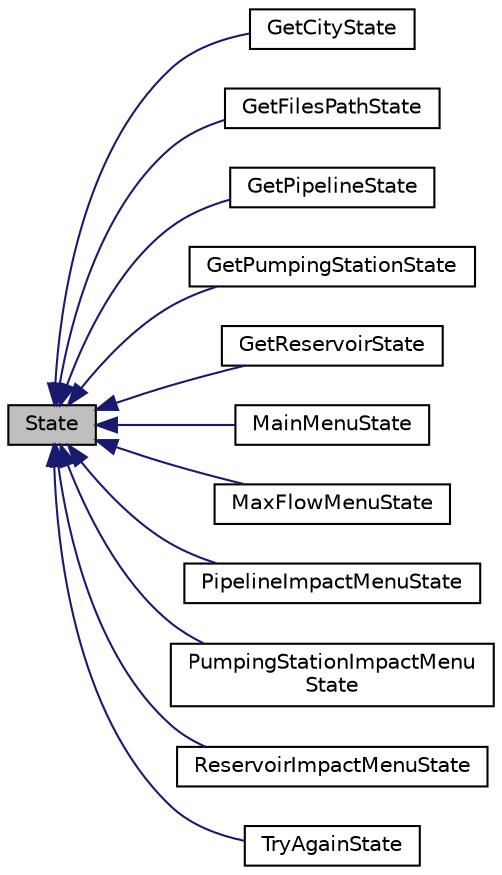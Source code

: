 digraph "State"
{
 // LATEX_PDF_SIZE
  edge [fontname="Helvetica",fontsize="10",labelfontname="Helvetica",labelfontsize="10"];
  node [fontname="Helvetica",fontsize="10",shape=record];
  rankdir="LR";
  Node1 [label="State",height=0.2,width=0.4,color="black", fillcolor="grey75", style="filled", fontcolor="black",tooltip="Abstract base class representing an app state within the water supply analysis system."];
  Node1 -> Node2 [dir="back",color="midnightblue",fontsize="10",style="solid",fontname="Helvetica"];
  Node2 [label="GetCityState",height=0.2,width=0.4,color="black", fillcolor="white", style="filled",URL="$class_get_city_state.html",tooltip="Class that represents a state for obtaining the network cities."];
  Node1 -> Node3 [dir="back",color="midnightblue",fontsize="10",style="solid",fontname="Helvetica"];
  Node3 [label="GetFilesPathState",height=0.2,width=0.4,color="black", fillcolor="white", style="filled",URL="$class_get_files_path_state.html",tooltip="Class that represents a state for obtaining the network files path."];
  Node1 -> Node4 [dir="back",color="midnightblue",fontsize="10",style="solid",fontname="Helvetica"];
  Node4 [label="GetPipelineState",height=0.2,width=0.4,color="black", fillcolor="white", style="filled",URL="$class_get_pipeline_state.html",tooltip="Class that represents a state for obtaining the network pipelines."];
  Node1 -> Node5 [dir="back",color="midnightblue",fontsize="10",style="solid",fontname="Helvetica"];
  Node5 [label="GetPumpingStationState",height=0.2,width=0.4,color="black", fillcolor="white", style="filled",URL="$class_get_pumping_station_state.html",tooltip="Class that represents a state for obtaining the network pumping stations."];
  Node1 -> Node6 [dir="back",color="midnightblue",fontsize="10",style="solid",fontname="Helvetica"];
  Node6 [label="GetReservoirState",height=0.2,width=0.4,color="black", fillcolor="white", style="filled",URL="$class_get_reservoir_state.html",tooltip="Class that represents a state for obtaining the network reservoirs."];
  Node1 -> Node7 [dir="back",color="midnightblue",fontsize="10",style="solid",fontname="Helvetica"];
  Node7 [label="MainMenuState",height=0.2,width=0.4,color="black", fillcolor="white", style="filled",URL="$class_main_menu_state.html",tooltip="Class representing the main menu state of the water supply analysis system."];
  Node1 -> Node8 [dir="back",color="midnightblue",fontsize="10",style="solid",fontname="Helvetica"];
  Node8 [label="MaxFlowMenuState",height=0.2,width=0.4,color="black", fillcolor="white", style="filled",URL="$class_max_flow_menu_state.html",tooltip="Class representing the Find Max Water Flow Menu state of the water supply analysis system."];
  Node1 -> Node9 [dir="back",color="midnightblue",fontsize="10",style="solid",fontname="Helvetica"];
  Node9 [label="PipelineImpactMenuState",height=0.2,width=0.4,color="black", fillcolor="white", style="filled",URL="$class_pipeline_impact_menu_state.html",tooltip="Class representing the Pipeline Impact Menu state of the water supply analysis system."];
  Node1 -> Node10 [dir="back",color="midnightblue",fontsize="10",style="solid",fontname="Helvetica"];
  Node10 [label="PumpingStationImpactMenu\lState",height=0.2,width=0.4,color="black", fillcolor="white", style="filled",URL="$class_pumping_station_impact_menu_state.html",tooltip="Class representing the Pumping Station Impact Menu state of the water supply analysis system."];
  Node1 -> Node11 [dir="back",color="midnightblue",fontsize="10",style="solid",fontname="Helvetica"];
  Node11 [label="ReservoirImpactMenuState",height=0.2,width=0.4,color="black", fillcolor="white", style="filled",URL="$class_reservoir_impact_menu_state.html",tooltip="Class representing the Reservoir Impact Menu state of the water supply analysis system."];
  Node1 -> Node12 [dir="back",color="midnightblue",fontsize="10",style="solid",fontname="Helvetica"];
  Node12 [label="TryAgainState",height=0.2,width=0.4,color="black", fillcolor="white", style="filled",URL="$class_try_again_state.html",tooltip="Class representing a state that prompts the user to try an action again."];
}
